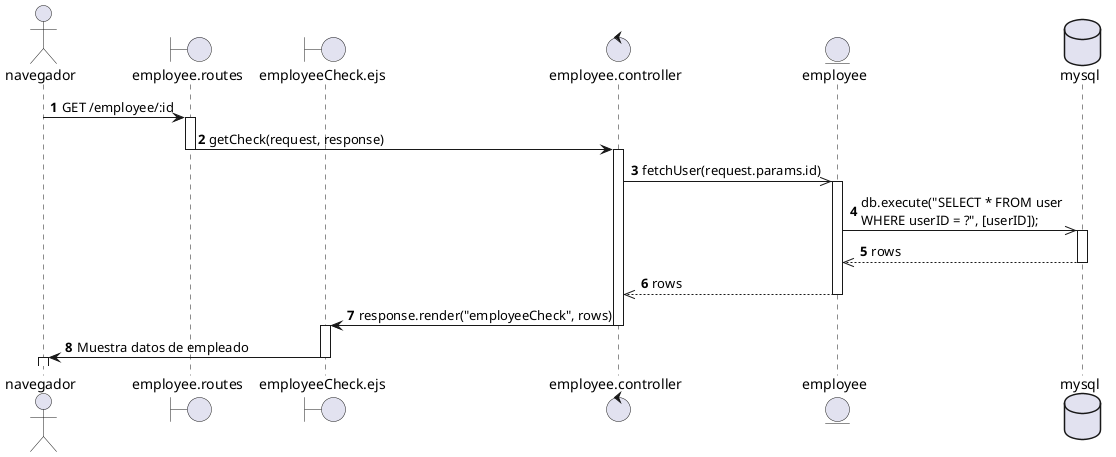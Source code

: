 @startuml CU21 - Superadmin consulta empleado.
actor navegador
boundary employee.routes
boundary employeeCheck.ejs
control employee.controller
entity employee
database mysql

autonumber
navegador -> employee.routes : GET /employee/:id
activate employee.routes

employee.routes -> employee.controller: getCheck(request, response)
deactivate employee.routes
activate employee.controller

employee.controller ->> employee: fetchUser(request.params.id)
activate employee

employee ->> mysql: db.execute("SELECT * FROM user \nWHERE userID = ?", [userID]);
activate mysql

mysql -->> employee: rows
deactivate mysql

employee -->> employee.controller: rows
deactivate employee

employee.controller -> employeeCheck.ejs: response.render("employeeCheck", rows)
deactivate employee.controller
activate employeeCheck.ejs

employeeCheck.ejs -> navegador: Muestra datos de empleado
deactivate employeeCheck.ejs
activate navegador
deactivate navegador





